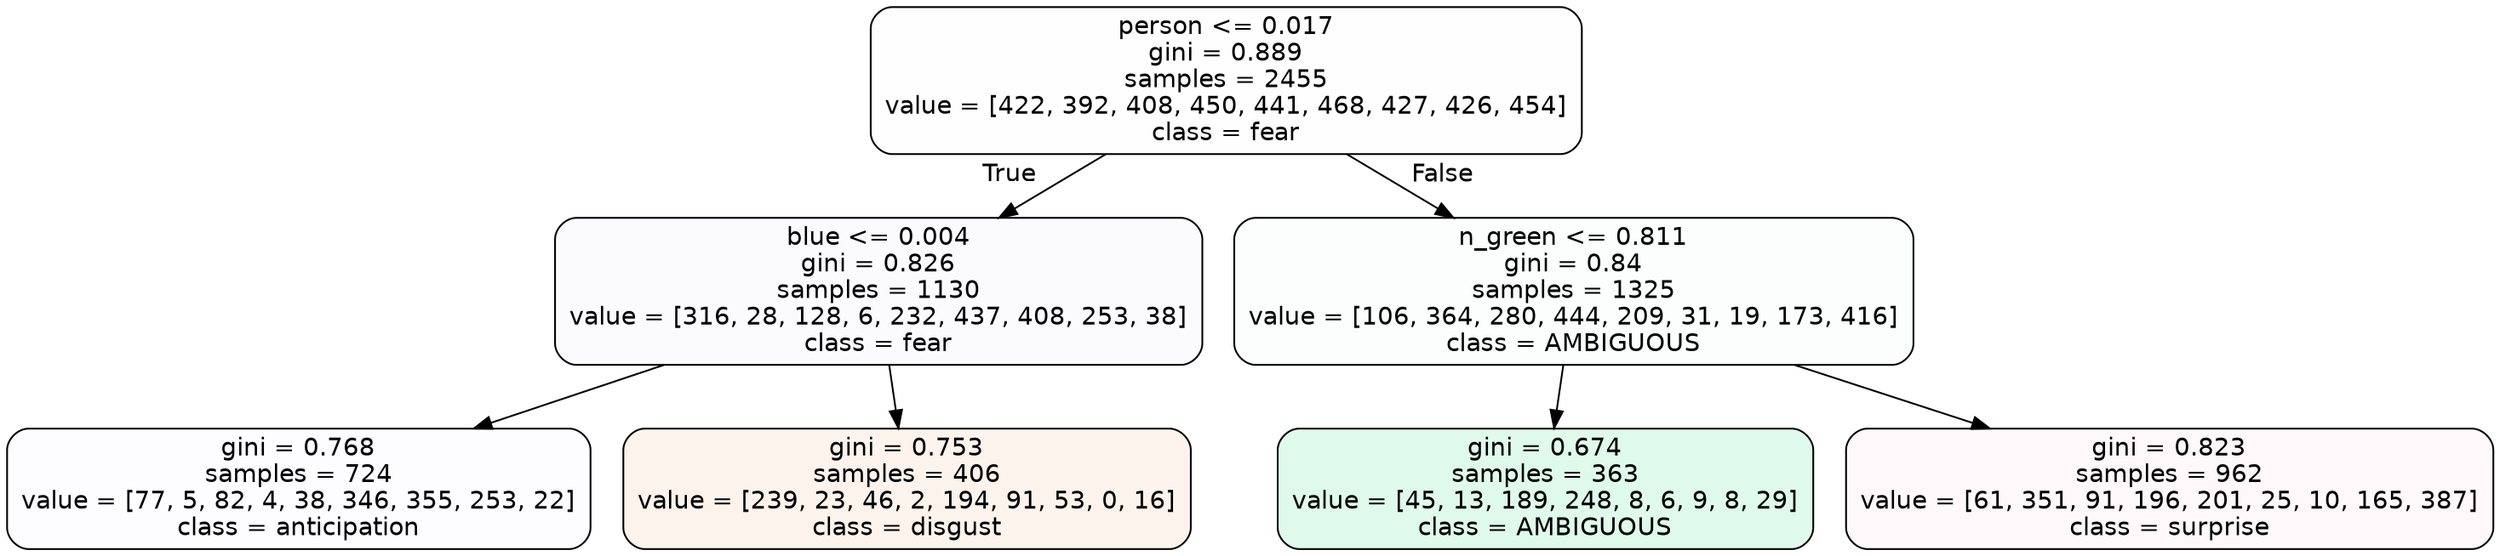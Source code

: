digraph Tree {
node [shape=box, style="filled, rounded", color="black", fontname=helvetica] ;
edge [fontname=helvetica] ;
0 [label="person <= 0.017\ngini = 0.889\nsamples = 2455\nvalue = [422, 392, 408, 450, 441, 468, 427, 426, 454]\nclass = fear", fillcolor="#3964e501"] ;
1 [label="blue <= 0.004\ngini = 0.826\nsamples = 1130\nvalue = [316, 28, 128, 6, 232, 437, 408, 253, 38]\nclass = fear", fillcolor="#3964e505"] ;
0 -> 1 [labeldistance=2.5, labelangle=45, headlabel="True"] ;
2 [label="gini = 0.768\nsamples = 724\nvalue = [77, 5, 82, 4, 38, 346, 355, 253, 22]\nclass = anticipation", fillcolor="#8139e503"] ;
1 -> 2 ;
3 [label="gini = 0.753\nsamples = 406\nvalue = [239, 23, 46, 2, 194, 91, 53, 0, 16]\nclass = disgust", fillcolor="#e5813918"] ;
1 -> 3 ;
4 [label="n_green <= 0.811\ngini = 0.84\nsamples = 1325\nvalue = [106, 364, 280, 444, 209, 31, 19, 173, 416]\nclass = AMBIGUOUS", fillcolor="#39e58104"] ;
0 -> 4 [labeldistance=2.5, labelangle=-45, headlabel="False"] ;
5 [label="gini = 0.674\nsamples = 363\nvalue = [45, 13, 189, 248, 8, 6, 9, 8, 29]\nclass = AMBIGUOUS", fillcolor="#39e58129"] ;
4 -> 5 ;
6 [label="gini = 0.823\nsamples = 962\nvalue = [61, 351, 91, 196, 201, 25, 10, 165, 387]\nclass = surprise", fillcolor="#e5396408"] ;
4 -> 6 ;
}